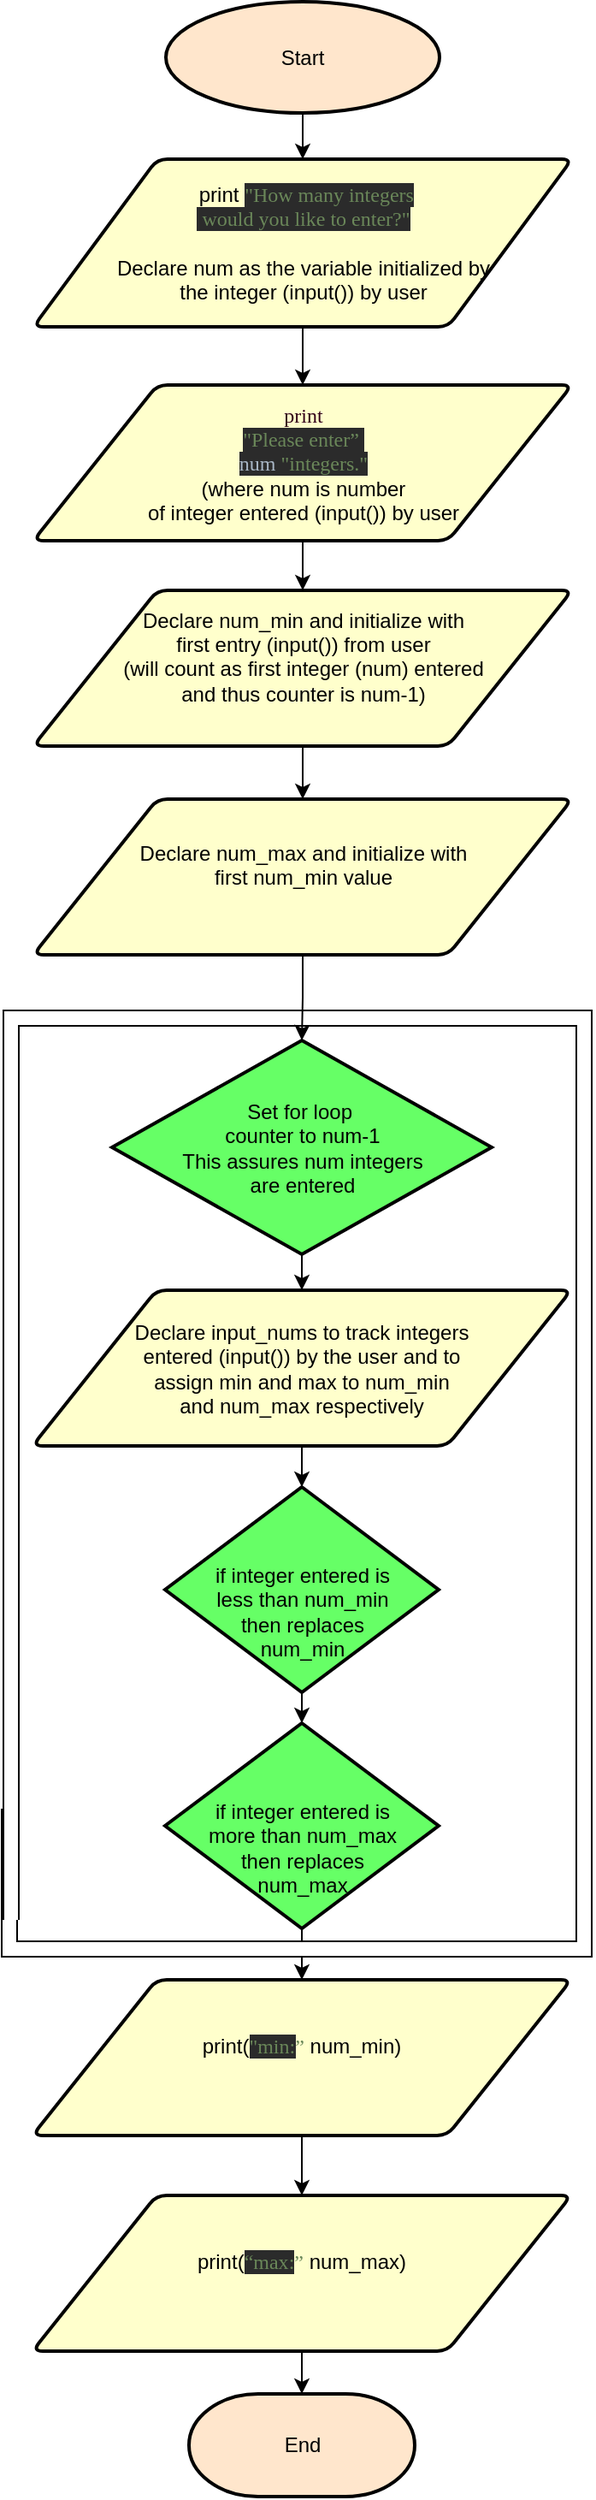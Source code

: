 <mxfile version="12.5.5" type="github">
  <diagram id="C5RBs43oDa-KdzZeNtuy" name="Page-1">
    <mxGraphModel dx="946" dy="1894" grid="0" gridSize="10" guides="1" tooltips="1" connect="1" arrows="1" fold="1" page="1" pageScale="1" pageWidth="827" pageHeight="1169" math="0" shadow="0">
      <root>
        <mxCell id="WIyWlLk6GJQsqaUBKTNV-0"/>
        <mxCell id="WIyWlLk6GJQsqaUBKTNV-1" parent="WIyWlLk6GJQsqaUBKTNV-0"/>
        <mxCell id="YAJCDJA3JRHrWHHWti8Y-43" value="" style="edgeStyle=orthogonalEdgeStyle;rounded=0;orthogonalLoop=1;jettySize=auto;html=1;" edge="1" parent="WIyWlLk6GJQsqaUBKTNV-1" source="zFGTWXLyDL38vy-QKdds-0" target="YAJCDJA3JRHrWHHWti8Y-41">
          <mxGeometry relative="1" as="geometry"/>
        </mxCell>
        <mxCell id="zFGTWXLyDL38vy-QKdds-0" value="Start" style="strokeWidth=2;html=1;shape=mxgraph.flowchart.start_1;whiteSpace=wrap;fillColor=#FFE6CC;" parent="WIyWlLk6GJQsqaUBKTNV-1" vertex="1">
          <mxGeometry x="336" y="-1125" width="160" height="65" as="geometry"/>
        </mxCell>
        <mxCell id="zFGTWXLyDL38vy-QKdds-2" value="End" style="strokeWidth=2;html=1;shape=mxgraph.flowchart.terminator;whiteSpace=wrap;fillColor=#FFE6CC;" parent="WIyWlLk6GJQsqaUBKTNV-1" vertex="1">
          <mxGeometry x="349.5" y="273" width="132" height="60" as="geometry"/>
        </mxCell>
        <mxCell id="YAJCDJA3JRHrWHHWti8Y-35" value="" style="edgeStyle=orthogonalEdgeStyle;rounded=0;orthogonalLoop=1;jettySize=auto;html=1;" edge="1" parent="WIyWlLk6GJQsqaUBKTNV-1" source="YAJCDJA3JRHrWHHWti8Y-7" target="YAJCDJA3JRHrWHHWti8Y-25">
          <mxGeometry relative="1" as="geometry"/>
        </mxCell>
        <mxCell id="YAJCDJA3JRHrWHHWti8Y-7" value="&lt;p style=&quot;line-height: 117%&quot;&gt;&lt;br&gt;&lt;/p&gt;&lt;p style=&quot;line-height: 117%&quot;&gt;if integer entered is &lt;br&gt;less than num_min&lt;br&gt;then replaces&lt;br&gt;num_min&lt;br&gt;&lt;/p&gt;" style="strokeWidth=2;html=1;shape=mxgraph.flowchart.decision;whiteSpace=wrap;fillColor=#66FF66;" vertex="1" parent="WIyWlLk6GJQsqaUBKTNV-1">
          <mxGeometry x="335.5" y="-257" width="160" height="120" as="geometry"/>
        </mxCell>
        <mxCell id="YAJCDJA3JRHrWHHWti8Y-61" value="" style="edgeStyle=orthogonalEdgeStyle;rounded=0;orthogonalLoop=1;jettySize=auto;html=1;" edge="1" parent="WIyWlLk6GJQsqaUBKTNV-1" source="YAJCDJA3JRHrWHHWti8Y-25" target="YAJCDJA3JRHrWHHWti8Y-60">
          <mxGeometry relative="1" as="geometry"/>
        </mxCell>
        <mxCell id="YAJCDJA3JRHrWHHWti8Y-25" value="&lt;p style=&quot;line-height: 117%&quot;&gt;&lt;br&gt;&lt;/p&gt;&lt;p style=&quot;line-height: 117%&quot;&gt;if integer entered is &lt;br&gt;more than num_max&lt;br&gt;then replaces&lt;br&gt;num_max&lt;br&gt;&lt;/p&gt;" style="strokeWidth=2;html=1;shape=mxgraph.flowchart.decision;whiteSpace=wrap;fillColor=#66FF66;" vertex="1" parent="WIyWlLk6GJQsqaUBKTNV-1">
          <mxGeometry x="335.5" y="-119" width="160" height="120" as="geometry"/>
        </mxCell>
        <mxCell id="YAJCDJA3JRHrWHHWti8Y-38" value="" style="shape=filledEdge;rounded=0;fixDash=1;endArrow=none;strokeWidth=10;fillColor=#ffffff;edgeStyle=orthogonalEdgeStyle;" edge="1" parent="WIyWlLk6GJQsqaUBKTNV-1">
          <mxGeometry width="60" height="40" relative="1" as="geometry">
            <mxPoint x="249.5" y="-64" as="sourcePoint"/>
            <mxPoint x="580.5" y="-507" as="targetPoint"/>
            <Array as="points">
              <mxPoint x="244.5" y="-64"/>
              <mxPoint x="244.5" y="13"/>
              <mxPoint x="580.5" y="13"/>
            </Array>
          </mxGeometry>
        </mxCell>
        <mxCell id="YAJCDJA3JRHrWHHWti8Y-40" value="" style="shape=filledEdge;rounded=0;fixDash=1;endArrow=none;strokeWidth=10;fillColor=#ffffff;edgeStyle=orthogonalEdgeStyle;" edge="1" parent="WIyWlLk6GJQsqaUBKTNV-1">
          <mxGeometry width="60" height="40" relative="1" as="geometry">
            <mxPoint x="580.5" y="-461" as="sourcePoint"/>
            <mxPoint x="245.5" y="-4" as="targetPoint"/>
            <Array as="points">
              <mxPoint x="580.5" y="-531"/>
              <mxPoint x="245.5" y="-531"/>
            </Array>
          </mxGeometry>
        </mxCell>
        <mxCell id="YAJCDJA3JRHrWHHWti8Y-68" value="" style="edgeStyle=orthogonalEdgeStyle;rounded=0;orthogonalLoop=1;jettySize=auto;html=1;" edge="1" parent="WIyWlLk6GJQsqaUBKTNV-1" source="YAJCDJA3JRHrWHHWti8Y-41" target="YAJCDJA3JRHrWHHWti8Y-46">
          <mxGeometry relative="1" as="geometry"/>
        </mxCell>
        <mxCell id="YAJCDJA3JRHrWHHWti8Y-41" value="&lt;span style=&quot;white-space: normal&quot;&gt;&amp;nbsp;print&amp;nbsp;&lt;/span&gt;&lt;font color=&quot;#6a8759&quot; face=&quot;Menlo&quot; style=&quot;white-space: normal&quot;&gt;&lt;span style=&quot;background-color: rgb(43 , 43 , 43)&quot;&gt;&quot;How many integers&lt;br&gt;&amp;nbsp;would you like to enter?&quot;&lt;br&gt;&lt;/span&gt;&lt;/font&gt;&lt;span style=&quot;white-space: normal&quot;&gt;&amp;nbsp; &amp;nbsp;&amp;nbsp;&lt;br&gt;Declare num as the variable&amp;nbsp;&lt;/span&gt;&lt;span style=&quot;white-space: normal&quot;&gt;initialized by &lt;br&gt;the&amp;nbsp;&lt;/span&gt;&lt;span style=&quot;white-space: normal&quot;&gt;integer (input())&amp;nbsp;by user&lt;/span&gt;" style="shape=parallelogram;html=1;strokeWidth=2;perimeter=parallelogramPerimeter;whiteSpace=wrap;rounded=1;arcSize=12;size=0.23;fillColor=#FFFFCC;" vertex="1" parent="WIyWlLk6GJQsqaUBKTNV-1">
          <mxGeometry x="258.5" y="-1033" width="315" height="98" as="geometry"/>
        </mxCell>
        <mxCell id="YAJCDJA3JRHrWHHWti8Y-49" value="" style="edgeStyle=orthogonalEdgeStyle;rounded=0;orthogonalLoop=1;jettySize=auto;html=1;" edge="1" parent="WIyWlLk6GJQsqaUBKTNV-1" source="YAJCDJA3JRHrWHHWti8Y-46" target="YAJCDJA3JRHrWHHWti8Y-48">
          <mxGeometry relative="1" as="geometry"/>
        </mxCell>
        <mxCell id="YAJCDJA3JRHrWHHWti8Y-46" value="&lt;span style=&quot;font-size: 9pt ; white-space: nowrap ; font-family: &amp;#34;menlo&amp;#34;&quot;&gt;&lt;font color=&quot;#33001a&quot;&gt;print&lt;/font&gt;&lt;br&gt;&lt;/span&gt;&lt;span style=&quot;white-space: nowrap ; color: rgb(106 , 135 , 89) ; font-family: &amp;#34;menlo&amp;#34; ; background-color: rgb(43 , 43 , 43)&quot;&gt;&quot;Please enter”&lt;/span&gt;&lt;span style=&quot;color: rgb(106 , 135 , 89) ; font-family: &amp;#34;menlo&amp;#34; ; white-space: nowrap ; background-color: rgb(43 , 43 , 43)&quot;&gt;&amp;nbsp;&lt;/span&gt;&lt;span style=&quot;white-space: nowrap ; color: rgb(106 , 135 , 89) ; font-family: &amp;#34;menlo&amp;#34; ; background-color: rgb(43 , 43 , 43)&quot;&gt;&lt;br&gt;&lt;/span&gt;&lt;span style=&quot;font-size: 9pt ; white-space: nowrap&quot;&gt;&lt;font color=&quot;#a9b7c6&quot; face=&quot;Menlo&quot;&gt;&lt;span style=&quot;background-color: rgb(43 , 43 , 43)&quot;&gt;num&amp;nbsp;&lt;/span&gt;&lt;/font&gt;&lt;/span&gt;&lt;span style=&quot;white-space: nowrap ; color: rgb(106 , 135 , 89) ; font-family: &amp;#34;menlo&amp;#34; ; background-color: rgb(43 , 43 , 43)&quot;&gt;&quot;integers.&quot;&lt;/span&gt;&lt;span style=&quot;font-size: 9pt ; white-space: nowrap&quot;&gt;&lt;font color=&quot;#a9b7c6&quot; face=&quot;Menlo&quot;&gt;&lt;span style=&quot;background-color: rgb(43 , 43 , 43)&quot;&gt;&lt;br&gt;&lt;/span&gt;&lt;/font&gt;(where num is number&lt;br&gt;of integer entered (input()) by user&lt;/span&gt;" style="shape=parallelogram;html=1;strokeWidth=2;perimeter=parallelogramPerimeter;whiteSpace=wrap;rounded=1;arcSize=12;size=0.23;fillColor=#FFFFCC;" vertex="1" parent="WIyWlLk6GJQsqaUBKTNV-1">
          <mxGeometry x="258.5" y="-901" width="315" height="91" as="geometry"/>
        </mxCell>
        <mxCell id="YAJCDJA3JRHrWHHWti8Y-51" value="" style="edgeStyle=orthogonalEdgeStyle;rounded=0;orthogonalLoop=1;jettySize=auto;html=1;" edge="1" parent="WIyWlLk6GJQsqaUBKTNV-1" source="YAJCDJA3JRHrWHHWti8Y-48" target="YAJCDJA3JRHrWHHWti8Y-50">
          <mxGeometry relative="1" as="geometry"/>
        </mxCell>
        <mxCell id="YAJCDJA3JRHrWHHWti8Y-48" value="&lt;span style=&quot;white-space: nowrap&quot;&gt;Declare&lt;/span&gt;&lt;span style=&quot;font-size: 9pt ; white-space: nowrap&quot;&gt;&amp;nbsp;num_min and initialize with&lt;br&gt;first entry (input()) from user &lt;br&gt;(will count as first integer (num) entered&lt;br&gt;and thus counter is num-1)&lt;br&gt;&lt;br&gt;&lt;/span&gt;" style="shape=parallelogram;html=1;strokeWidth=2;perimeter=parallelogramPerimeter;whiteSpace=wrap;rounded=1;arcSize=12;size=0.23;fillColor=#FFFFCC;" vertex="1" parent="WIyWlLk6GJQsqaUBKTNV-1">
          <mxGeometry x="258.5" y="-781" width="315" height="91" as="geometry"/>
        </mxCell>
        <mxCell id="YAJCDJA3JRHrWHHWti8Y-69" value="" style="edgeStyle=orthogonalEdgeStyle;rounded=0;orthogonalLoop=1;jettySize=auto;html=1;" edge="1" parent="WIyWlLk6GJQsqaUBKTNV-1" source="YAJCDJA3JRHrWHHWti8Y-50" target="YAJCDJA3JRHrWHHWti8Y-55">
          <mxGeometry relative="1" as="geometry"/>
        </mxCell>
        <mxCell id="YAJCDJA3JRHrWHHWti8Y-50" value="&lt;span style=&quot;white-space: nowrap&quot;&gt;Declare&lt;/span&gt;&lt;span style=&quot;font-size: 9pt ; white-space: nowrap&quot;&gt;&amp;nbsp;num_max and initialize with&lt;br&gt;first num_min value&lt;br&gt;&lt;br&gt;&lt;/span&gt;" style="shape=parallelogram;html=1;strokeWidth=2;perimeter=parallelogramPerimeter;whiteSpace=wrap;rounded=1;arcSize=12;size=0.23;fillColor=#FFFFCC;" vertex="1" parent="WIyWlLk6GJQsqaUBKTNV-1">
          <mxGeometry x="258.5" y="-659" width="315" height="91" as="geometry"/>
        </mxCell>
        <mxCell id="YAJCDJA3JRHrWHHWti8Y-58" value="" style="edgeStyle=orthogonalEdgeStyle;rounded=0;orthogonalLoop=1;jettySize=auto;html=1;" edge="1" parent="WIyWlLk6GJQsqaUBKTNV-1" source="YAJCDJA3JRHrWHHWti8Y-55" target="YAJCDJA3JRHrWHHWti8Y-57">
          <mxGeometry relative="1" as="geometry"/>
        </mxCell>
        <mxCell id="YAJCDJA3JRHrWHHWti8Y-55" value="&lt;p style=&quot;line-height: 117%&quot;&gt;Set for loop&amp;nbsp;&lt;br&gt;counter to num-1&lt;br&gt;This assures num integers&lt;br&gt;are entered&lt;br&gt;&lt;/p&gt;" style="strokeWidth=2;html=1;shape=mxgraph.flowchart.decision;whiteSpace=wrap;fillColor=#66FF66;" vertex="1" parent="WIyWlLk6GJQsqaUBKTNV-1">
          <mxGeometry x="304.5" y="-518" width="222" height="125" as="geometry"/>
        </mxCell>
        <mxCell id="YAJCDJA3JRHrWHHWti8Y-59" value="" style="edgeStyle=orthogonalEdgeStyle;rounded=0;orthogonalLoop=1;jettySize=auto;html=1;" edge="1" parent="WIyWlLk6GJQsqaUBKTNV-1" source="YAJCDJA3JRHrWHHWti8Y-57" target="YAJCDJA3JRHrWHHWti8Y-7">
          <mxGeometry relative="1" as="geometry"/>
        </mxCell>
        <mxCell id="YAJCDJA3JRHrWHHWti8Y-57" value="&lt;span style=&quot;white-space: nowrap&quot;&gt;Declare input_nums to track integers&lt;br&gt;&lt;/span&gt;entered (input()) by the user and to&lt;br&gt;assign min and max to num_min&lt;br&gt;and num_max respectively&lt;span style=&quot;font-size: 9pt ; white-space: nowrap&quot;&gt;&lt;br&gt;&lt;/span&gt;" style="shape=parallelogram;html=1;strokeWidth=2;perimeter=parallelogramPerimeter;whiteSpace=wrap;rounded=1;arcSize=12;size=0.23;fillColor=#FFFFCC;" vertex="1" parent="WIyWlLk6GJQsqaUBKTNV-1">
          <mxGeometry x="258" y="-372" width="315" height="91" as="geometry"/>
        </mxCell>
        <mxCell id="YAJCDJA3JRHrWHHWti8Y-65" value="" style="edgeStyle=orthogonalEdgeStyle;rounded=0;orthogonalLoop=1;jettySize=auto;html=1;" edge="1" parent="WIyWlLk6GJQsqaUBKTNV-1" source="YAJCDJA3JRHrWHHWti8Y-60" target="YAJCDJA3JRHrWHHWti8Y-64">
          <mxGeometry relative="1" as="geometry"/>
        </mxCell>
        <mxCell id="YAJCDJA3JRHrWHHWti8Y-60" value="&lt;span style=&quot;white-space: nowrap&quot;&gt;print(&lt;/span&gt;&lt;span style=&quot;color: rgb(106 , 135 , 89) ; font-family: &amp;#34;menlo&amp;#34; ; font-size: 9pt ; background-color: rgb(43 , 43 , 43)&quot;&gt;&quot;min:&lt;/span&gt;&lt;font color=&quot;#6a8759&quot; face=&quot;menlo&quot;&gt;&lt;span&gt;”&lt;/span&gt;&lt;/font&gt;&amp;nbsp;num_min)&lt;br&gt;&lt;span style=&quot;font-size: 9pt ; white-space: nowrap&quot;&gt;&lt;br&gt;&lt;/span&gt;" style="shape=parallelogram;html=1;strokeWidth=2;perimeter=parallelogramPerimeter;whiteSpace=wrap;rounded=1;arcSize=12;size=0.23;fillColor=#FFFFCC;" vertex="1" parent="WIyWlLk6GJQsqaUBKTNV-1">
          <mxGeometry x="258" y="31" width="315" height="91" as="geometry"/>
        </mxCell>
        <mxCell id="YAJCDJA3JRHrWHHWti8Y-67" value="" style="edgeStyle=orthogonalEdgeStyle;rounded=0;orthogonalLoop=1;jettySize=auto;html=1;" edge="1" parent="WIyWlLk6GJQsqaUBKTNV-1" source="YAJCDJA3JRHrWHHWti8Y-64" target="zFGTWXLyDL38vy-QKdds-2">
          <mxGeometry relative="1" as="geometry"/>
        </mxCell>
        <mxCell id="YAJCDJA3JRHrWHHWti8Y-64" value="&lt;span style=&quot;white-space: nowrap&quot;&gt;print(&lt;/span&gt;&lt;span style=&quot;background-color: rgb(43 , 43 , 43)&quot;&gt;&lt;font color=&quot;#6a8759&quot; face=&quot;menlo&quot;&gt;&lt;span&gt;“max&lt;/span&gt;&lt;span style=&quot;font-size: 9pt&quot;&gt;:&lt;/span&gt;&lt;/font&gt;&lt;/span&gt;&lt;font color=&quot;#6a8759&quot; face=&quot;menlo&quot;&gt;&lt;span&gt;”&lt;/span&gt;&lt;/font&gt;&amp;nbsp;num_max)&lt;br&gt;&lt;span style=&quot;font-size: 9pt ; white-space: nowrap&quot;&gt;&lt;br&gt;&lt;/span&gt;" style="shape=parallelogram;html=1;strokeWidth=2;perimeter=parallelogramPerimeter;whiteSpace=wrap;rounded=1;arcSize=12;size=0.23;fillColor=#FFFFCC;" vertex="1" parent="WIyWlLk6GJQsqaUBKTNV-1">
          <mxGeometry x="258" y="157" width="315" height="91" as="geometry"/>
        </mxCell>
      </root>
    </mxGraphModel>
  </diagram>
</mxfile>
